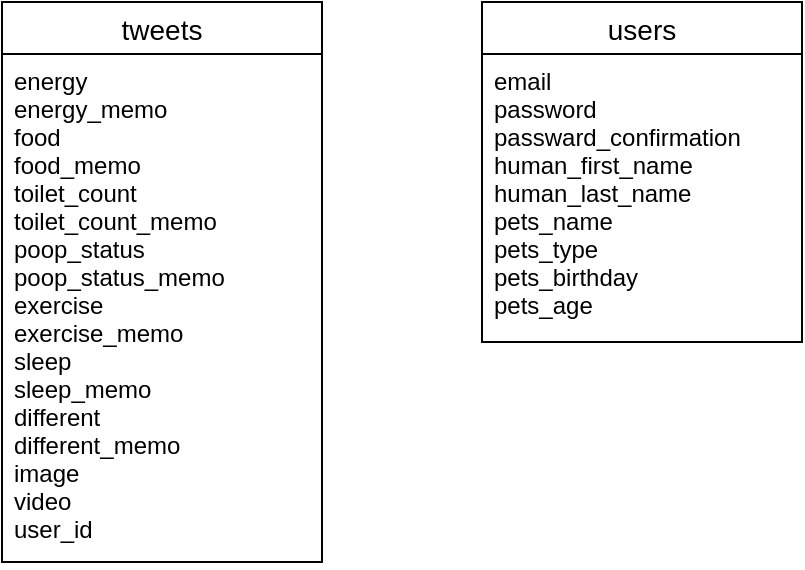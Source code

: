 <mxfile>
    <diagram id="pGGcp5umyoIeMLnFJZqB" name="ページ1">
        <mxGraphModel dx="332" dy="470" grid="1" gridSize="10" guides="1" tooltips="1" connect="1" arrows="1" fold="1" page="1" pageScale="1" pageWidth="827" pageHeight="1169" math="0" shadow="0">
            <root>
                <mxCell id="0"/>
                <mxCell id="1" parent="0"/>
                <mxCell id="2" value="tweets" style="swimlane;fontStyle=0;childLayout=stackLayout;horizontal=1;startSize=26;horizontalStack=0;resizeParent=1;resizeParentMax=0;resizeLast=0;collapsible=1;marginBottom=0;align=center;fontSize=14;" vertex="1" parent="1">
                    <mxGeometry x="40" y="160" width="160" height="280" as="geometry"/>
                </mxCell>
                <mxCell id="3" value="energy&#10;energy_memo&#10;food&#10;food_memo&#10;toilet_count&#10;toilet_count_memo&#10;poop_status&#10;poop_status_memo&#10;exercise&#10;exercise_memo&#10;sleep&#10;sleep_memo&#10;different&#10;different_memo&#10;image&#10;video&#10;user_id" style="text;strokeColor=none;fillColor=none;spacingLeft=4;spacingRight=4;overflow=hidden;rotatable=0;points=[[0,0.5],[1,0.5]];portConstraint=eastwest;fontSize=12;" vertex="1" parent="2">
                    <mxGeometry y="26" width="160" height="254" as="geometry"/>
                </mxCell>
                <mxCell id="6" value="users" style="swimlane;fontStyle=0;childLayout=stackLayout;horizontal=1;startSize=26;horizontalStack=0;resizeParent=1;resizeParentMax=0;resizeLast=0;collapsible=1;marginBottom=0;align=center;fontSize=14;" vertex="1" parent="1">
                    <mxGeometry x="280" y="160" width="160" height="170" as="geometry"/>
                </mxCell>
                <mxCell id="7" value="email&#10;password&#10;passward_confirmation&#10;human_first_name&#10;human_last_name&#10;pets_name&#10;pets_type&#10;pets_birthday&#10;pets_age" style="text;strokeColor=none;fillColor=none;spacingLeft=4;spacingRight=4;overflow=hidden;rotatable=0;points=[[0,0.5],[1,0.5]];portConstraint=eastwest;fontSize=12;" vertex="1" parent="6">
                    <mxGeometry y="26" width="160" height="144" as="geometry"/>
                </mxCell>
            </root>
        </mxGraphModel>
    </diagram>
</mxfile>